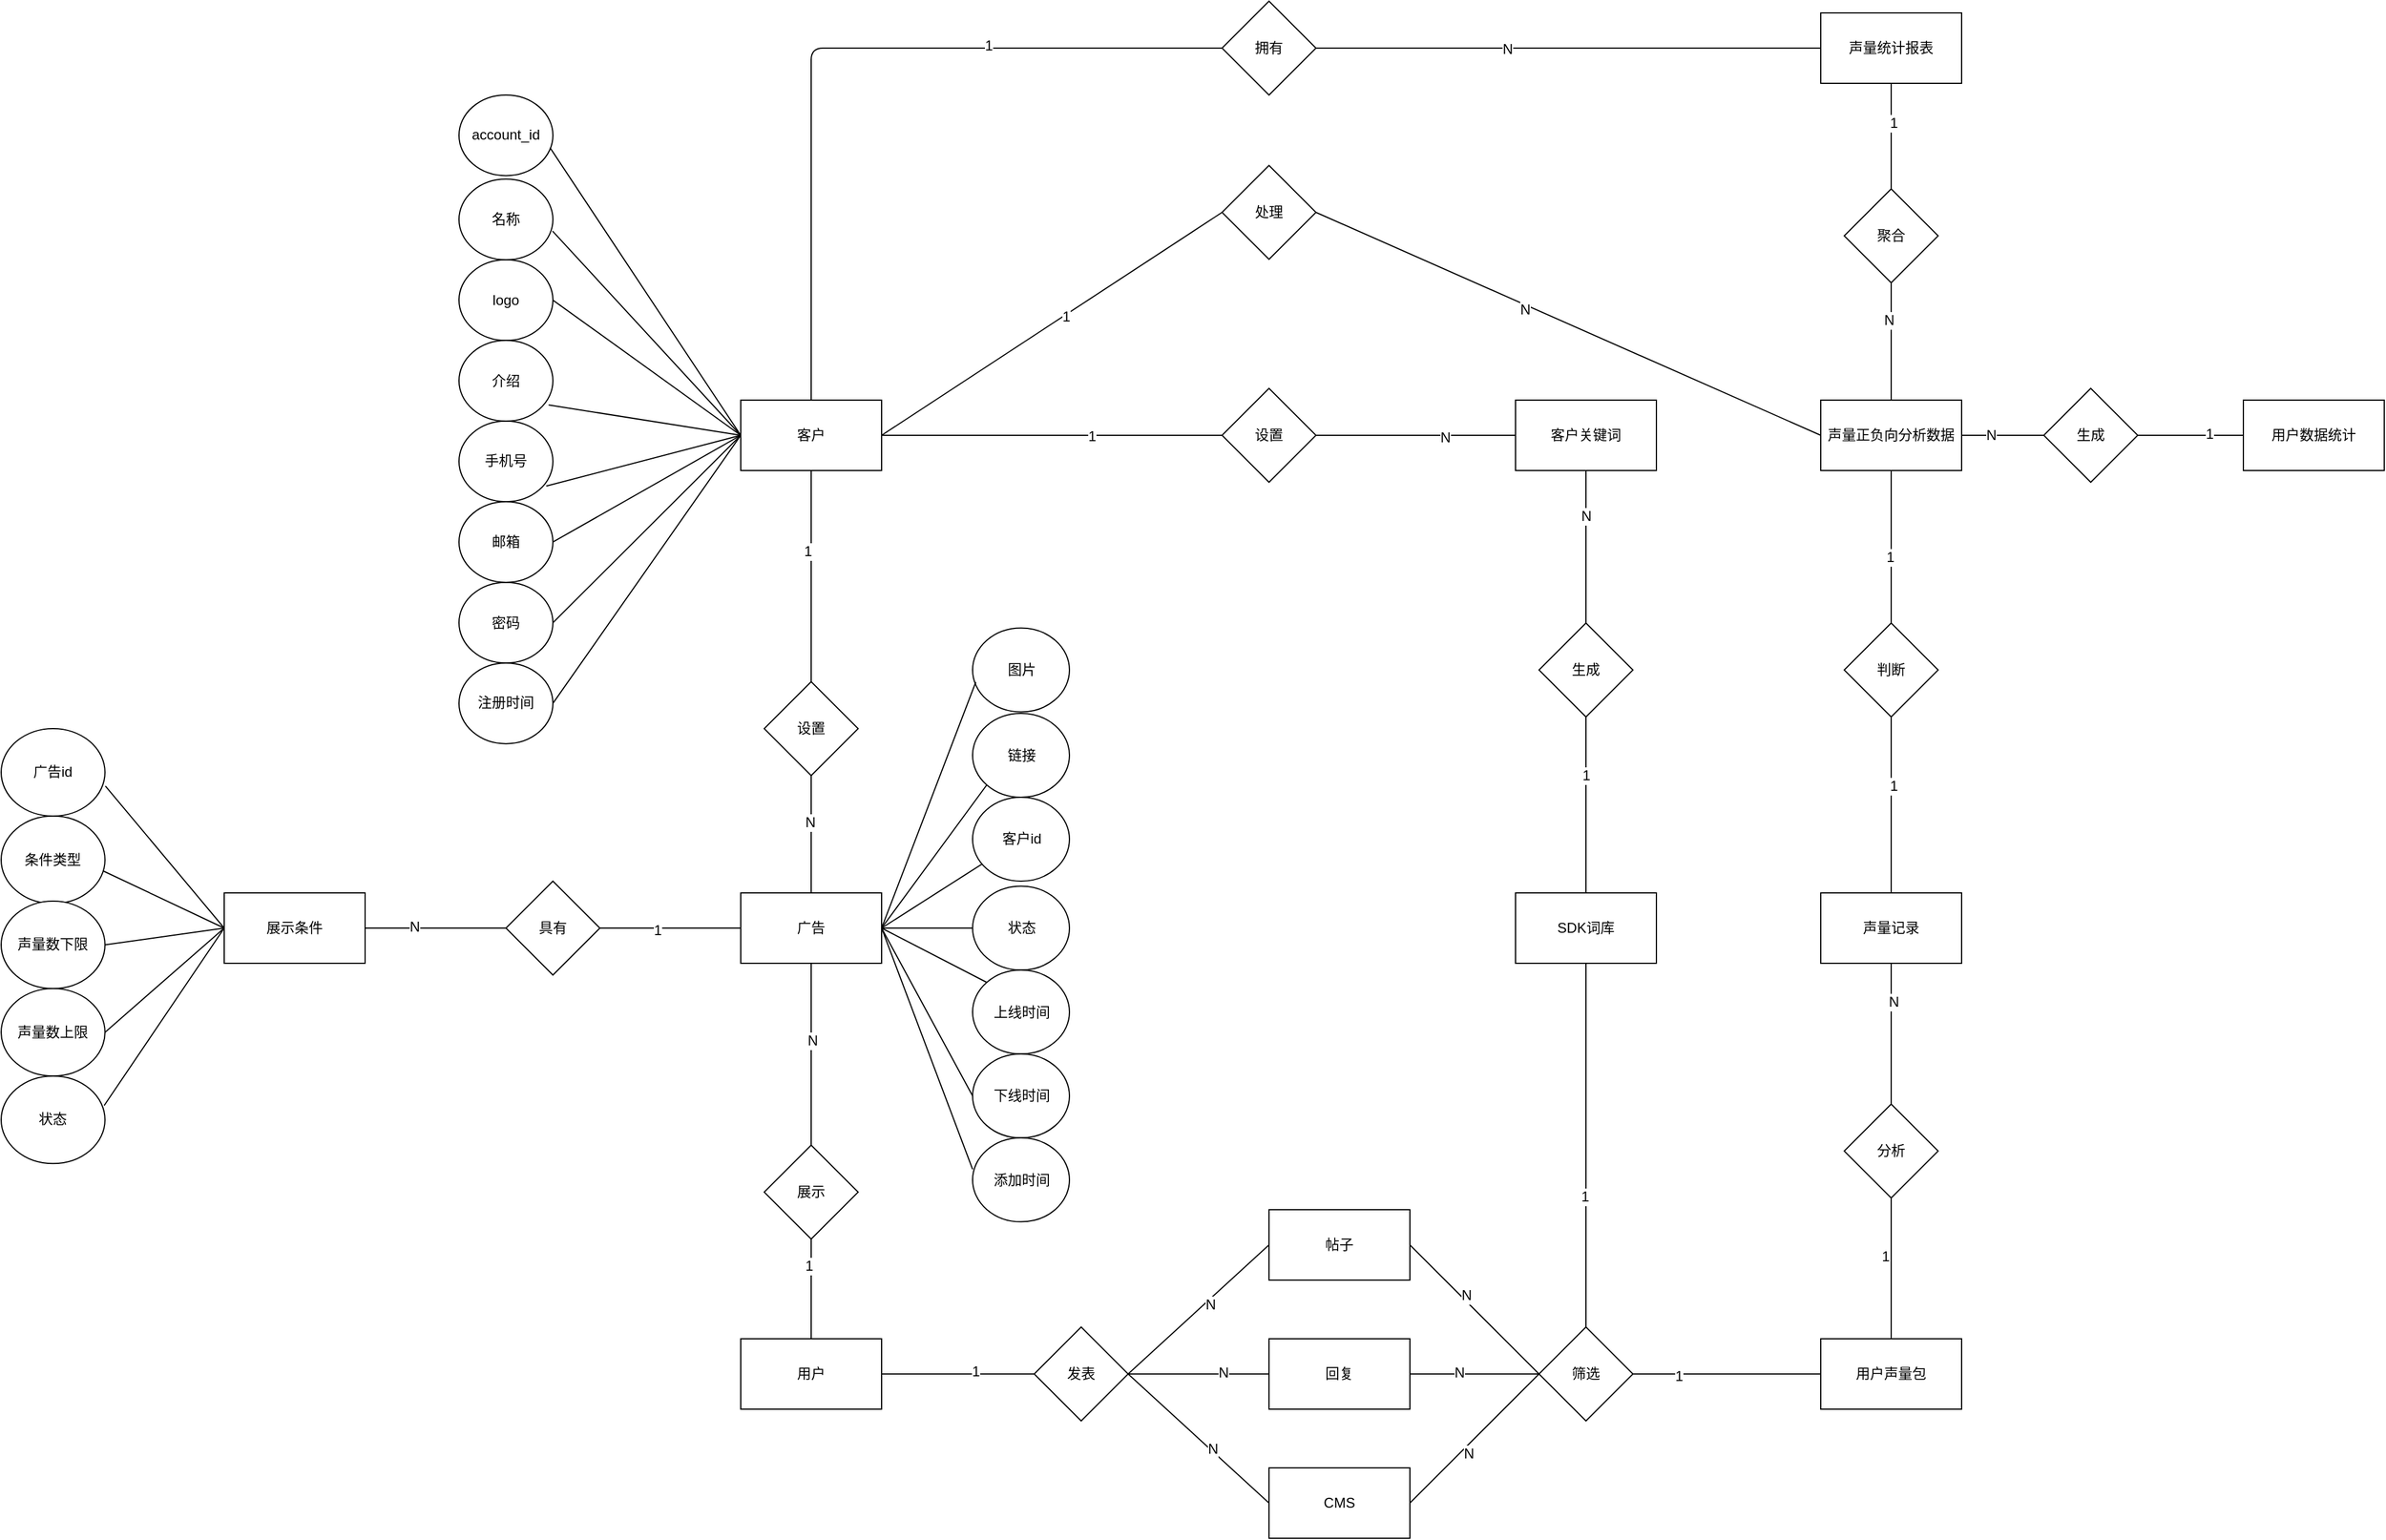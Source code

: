 <mxfile version="12.7.6" type="github">
  <diagram id="C5RBs43oDa-KdzZeNtuy" name="Page-1">
    <mxGraphModel dx="2379" dy="1932" grid="1" gridSize="10" guides="1" tooltips="1" connect="1" arrows="1" fold="1" page="1" pageScale="1" pageWidth="827" pageHeight="1169" math="0" shadow="0">
      <root>
        <mxCell id="WIyWlLk6GJQsqaUBKTNV-0" />
        <mxCell id="WIyWlLk6GJQsqaUBKTNV-1" parent="WIyWlLk6GJQsqaUBKTNV-0" />
        <mxCell id="dVmutsHbmYvGbCXH2BlX-0" value="设置" style="rhombus;whiteSpace=wrap;html=1;" parent="WIyWlLk6GJQsqaUBKTNV-1" vertex="1">
          <mxGeometry x="490" y="110" width="80" height="80" as="geometry" />
        </mxCell>
        <mxCell id="dVmutsHbmYvGbCXH2BlX-1" value="客户" style="rounded=0;whiteSpace=wrap;html=1;" parent="WIyWlLk6GJQsqaUBKTNV-1" vertex="1">
          <mxGeometry x="80" y="120" width="120" height="60" as="geometry" />
        </mxCell>
        <mxCell id="dVmutsHbmYvGbCXH2BlX-2" value="客户关键词" style="rounded=0;whiteSpace=wrap;html=1;" parent="WIyWlLk6GJQsqaUBKTNV-1" vertex="1">
          <mxGeometry x="740" y="120" width="120" height="60" as="geometry" />
        </mxCell>
        <mxCell id="dVmutsHbmYvGbCXH2BlX-3" value="SDK词库" style="rounded=0;whiteSpace=wrap;html=1;" parent="WIyWlLk6GJQsqaUBKTNV-1" vertex="1">
          <mxGeometry x="740" y="540" width="120" height="60" as="geometry" />
        </mxCell>
        <mxCell id="dVmutsHbmYvGbCXH2BlX-11" style="edgeStyle=orthogonalEdgeStyle;rounded=0;orthogonalLoop=1;jettySize=auto;html=1;entryX=0.5;entryY=0;entryDx=0;entryDy=0;strokeColor=none;exitX=0.5;exitY=1;exitDx=0;exitDy=0;" parent="WIyWlLk6GJQsqaUBKTNV-1" source="dVmutsHbmYvGbCXH2BlX-4" target="dVmutsHbmYvGbCXH2BlX-3" edge="1">
          <mxGeometry relative="1" as="geometry">
            <mxPoint x="590" y="360" as="sourcePoint" />
          </mxGeometry>
        </mxCell>
        <mxCell id="dVmutsHbmYvGbCXH2BlX-4" value="生成" style="rhombus;whiteSpace=wrap;html=1;" parent="WIyWlLk6GJQsqaUBKTNV-1" vertex="1">
          <mxGeometry x="760" y="310" width="80" height="80" as="geometry" />
        </mxCell>
        <mxCell id="dVmutsHbmYvGbCXH2BlX-8" value="" style="endArrow=none;html=1;entryX=0.5;entryY=1;entryDx=0;entryDy=0;" parent="WIyWlLk6GJQsqaUBKTNV-1" source="dVmutsHbmYvGbCXH2BlX-4" target="dVmutsHbmYvGbCXH2BlX-2" edge="1">
          <mxGeometry width="50" height="50" relative="1" as="geometry">
            <mxPoint x="390" y="180" as="sourcePoint" />
            <mxPoint x="440" y="130" as="targetPoint" />
          </mxGeometry>
        </mxCell>
        <mxCell id="dVmutsHbmYvGbCXH2BlX-82" value="N" style="text;html=1;align=center;verticalAlign=middle;resizable=0;points=[];labelBackgroundColor=#ffffff;" parent="dVmutsHbmYvGbCXH2BlX-8" vertex="1" connectable="0">
          <mxGeometry x="0.4" relative="1" as="geometry">
            <mxPoint as="offset" />
          </mxGeometry>
        </mxCell>
        <mxCell id="dVmutsHbmYvGbCXH2BlX-9" value="" style="endArrow=none;html=1;entryX=0;entryY=0.5;entryDx=0;entryDy=0;exitX=1;exitY=0.5;exitDx=0;exitDy=0;" parent="WIyWlLk6GJQsqaUBKTNV-1" source="dVmutsHbmYvGbCXH2BlX-1" target="dVmutsHbmYvGbCXH2BlX-0" edge="1">
          <mxGeometry width="50" height="50" relative="1" as="geometry">
            <mxPoint x="180" y="170" as="sourcePoint" />
            <mxPoint x="230" y="120" as="targetPoint" />
          </mxGeometry>
        </mxCell>
        <mxCell id="dVmutsHbmYvGbCXH2BlX-19" value="1" style="text;html=1;align=center;verticalAlign=middle;resizable=0;points=[];labelBackgroundColor=#ffffff;" parent="dVmutsHbmYvGbCXH2BlX-9" vertex="1" connectable="0">
          <mxGeometry x="0.231" y="-1" relative="1" as="geometry">
            <mxPoint as="offset" />
          </mxGeometry>
        </mxCell>
        <mxCell id="dVmutsHbmYvGbCXH2BlX-12" value="" style="endArrow=none;html=1;entryX=0.5;entryY=1;entryDx=0;entryDy=0;exitX=0.5;exitY=0;exitDx=0;exitDy=0;" parent="WIyWlLk6GJQsqaUBKTNV-1" source="dVmutsHbmYvGbCXH2BlX-3" target="dVmutsHbmYvGbCXH2BlX-4" edge="1">
          <mxGeometry width="50" height="50" relative="1" as="geometry">
            <mxPoint x="390" y="280" as="sourcePoint" />
            <mxPoint x="440" y="230" as="targetPoint" />
          </mxGeometry>
        </mxCell>
        <mxCell id="dVmutsHbmYvGbCXH2BlX-83" value="1" style="text;html=1;align=center;verticalAlign=middle;resizable=0;points=[];labelBackgroundColor=#ffffff;" parent="dVmutsHbmYvGbCXH2BlX-12" vertex="1" connectable="0">
          <mxGeometry x="0.333" relative="1" as="geometry">
            <mxPoint as="offset" />
          </mxGeometry>
        </mxCell>
        <mxCell id="dVmutsHbmYvGbCXH2BlX-24" value="用户" style="rounded=0;whiteSpace=wrap;html=1;" parent="WIyWlLk6GJQsqaUBKTNV-1" vertex="1">
          <mxGeometry x="80" y="920" width="120" height="60" as="geometry" />
        </mxCell>
        <mxCell id="dVmutsHbmYvGbCXH2BlX-25" value="帖子" style="rounded=0;whiteSpace=wrap;html=1;" parent="WIyWlLk6GJQsqaUBKTNV-1" vertex="1">
          <mxGeometry x="530" y="810" width="120" height="60" as="geometry" />
        </mxCell>
        <mxCell id="dVmutsHbmYvGbCXH2BlX-26" value="发表" style="rhombus;whiteSpace=wrap;html=1;" parent="WIyWlLk6GJQsqaUBKTNV-1" vertex="1">
          <mxGeometry x="330" y="910" width="80" height="80" as="geometry" />
        </mxCell>
        <mxCell id="dVmutsHbmYvGbCXH2BlX-27" value="" style="endArrow=none;html=1;exitX=1;exitY=0.5;exitDx=0;exitDy=0;entryX=0;entryY=0.5;entryDx=0;entryDy=0;" parent="WIyWlLk6GJQsqaUBKTNV-1" source="dVmutsHbmYvGbCXH2BlX-24" target="dVmutsHbmYvGbCXH2BlX-26" edge="1">
          <mxGeometry width="50" height="50" relative="1" as="geometry">
            <mxPoint x="390" y="610" as="sourcePoint" />
            <mxPoint x="440" y="560" as="targetPoint" />
          </mxGeometry>
        </mxCell>
        <mxCell id="dVmutsHbmYvGbCXH2BlX-46" value="1" style="text;html=1;align=center;verticalAlign=middle;resizable=0;points=[];labelBackgroundColor=#ffffff;" parent="dVmutsHbmYvGbCXH2BlX-27" vertex="1" connectable="0">
          <mxGeometry x="0.22" y="2" relative="1" as="geometry">
            <mxPoint as="offset" />
          </mxGeometry>
        </mxCell>
        <mxCell id="dVmutsHbmYvGbCXH2BlX-29" value="筛选" style="rhombus;whiteSpace=wrap;html=1;" parent="WIyWlLk6GJQsqaUBKTNV-1" vertex="1">
          <mxGeometry x="760" y="910" width="80" height="80" as="geometry" />
        </mxCell>
        <mxCell id="dVmutsHbmYvGbCXH2BlX-30" value="声量记录" style="rounded=0;whiteSpace=wrap;html=1;" parent="WIyWlLk6GJQsqaUBKTNV-1" vertex="1">
          <mxGeometry x="1000" y="540" width="120" height="60" as="geometry" />
        </mxCell>
        <mxCell id="dVmutsHbmYvGbCXH2BlX-33" value="回复" style="rounded=0;whiteSpace=wrap;html=1;" parent="WIyWlLk6GJQsqaUBKTNV-1" vertex="1">
          <mxGeometry x="530" y="920" width="120" height="60" as="geometry" />
        </mxCell>
        <mxCell id="dVmutsHbmYvGbCXH2BlX-34" value="CMS" style="rounded=0;whiteSpace=wrap;html=1;" parent="WIyWlLk6GJQsqaUBKTNV-1" vertex="1">
          <mxGeometry x="530" y="1030" width="120" height="60" as="geometry" />
        </mxCell>
        <mxCell id="dVmutsHbmYvGbCXH2BlX-41" value="用户声量包" style="rounded=0;whiteSpace=wrap;html=1;" parent="WIyWlLk6GJQsqaUBKTNV-1" vertex="1">
          <mxGeometry x="1000" y="920" width="120" height="60" as="geometry" />
        </mxCell>
        <mxCell id="dVmutsHbmYvGbCXH2BlX-42" value="" style="endArrow=none;html=1;entryX=0;entryY=0.5;entryDx=0;entryDy=0;" parent="WIyWlLk6GJQsqaUBKTNV-1" target="dVmutsHbmYvGbCXH2BlX-33" edge="1">
          <mxGeometry width="50" height="50" relative="1" as="geometry">
            <mxPoint x="410" y="950" as="sourcePoint" />
            <mxPoint x="610" y="860" as="targetPoint" />
          </mxGeometry>
        </mxCell>
        <mxCell id="dVmutsHbmYvGbCXH2BlX-48" value="N" style="text;html=1;align=center;verticalAlign=middle;resizable=0;points=[];labelBackgroundColor=#ffffff;" parent="dVmutsHbmYvGbCXH2BlX-42" vertex="1" connectable="0">
          <mxGeometry x="0.338" y="1" relative="1" as="geometry">
            <mxPoint as="offset" />
          </mxGeometry>
        </mxCell>
        <mxCell id="dVmutsHbmYvGbCXH2BlX-43" value="" style="endArrow=none;html=1;exitX=1;exitY=0.5;exitDx=0;exitDy=0;entryX=0;entryY=0.5;entryDx=0;entryDy=0;" parent="WIyWlLk6GJQsqaUBKTNV-1" source="dVmutsHbmYvGbCXH2BlX-26" target="dVmutsHbmYvGbCXH2BlX-34" edge="1">
          <mxGeometry width="50" height="50" relative="1" as="geometry">
            <mxPoint x="560" y="910" as="sourcePoint" />
            <mxPoint x="610" y="860" as="targetPoint" />
          </mxGeometry>
        </mxCell>
        <mxCell id="dVmutsHbmYvGbCXH2BlX-49" value="N" style="text;html=1;align=center;verticalAlign=middle;resizable=0;points=[];labelBackgroundColor=#ffffff;" parent="dVmutsHbmYvGbCXH2BlX-43" vertex="1" connectable="0">
          <mxGeometry x="0.18" y="2" relative="1" as="geometry">
            <mxPoint as="offset" />
          </mxGeometry>
        </mxCell>
        <mxCell id="dVmutsHbmYvGbCXH2BlX-45" value="" style="endArrow=none;html=1;exitX=1;exitY=0.5;exitDx=0;exitDy=0;entryX=0;entryY=0.5;entryDx=0;entryDy=0;" parent="WIyWlLk6GJQsqaUBKTNV-1" source="dVmutsHbmYvGbCXH2BlX-26" target="dVmutsHbmYvGbCXH2BlX-25" edge="1">
          <mxGeometry width="50" height="50" relative="1" as="geometry">
            <mxPoint x="560" y="910" as="sourcePoint" />
            <mxPoint x="610" y="860" as="targetPoint" />
          </mxGeometry>
        </mxCell>
        <mxCell id="dVmutsHbmYvGbCXH2BlX-47" value="N" style="text;html=1;align=center;verticalAlign=middle;resizable=0;points=[];labelBackgroundColor=#ffffff;" parent="dVmutsHbmYvGbCXH2BlX-45" vertex="1" connectable="0">
          <mxGeometry x="0.123" y="-3" relative="1" as="geometry">
            <mxPoint as="offset" />
          </mxGeometry>
        </mxCell>
        <mxCell id="dVmutsHbmYvGbCXH2BlX-51" value="" style="endArrow=none;html=1;exitX=1;exitY=0.5;exitDx=0;exitDy=0;entryX=0;entryY=0.5;entryDx=0;entryDy=0;" parent="WIyWlLk6GJQsqaUBKTNV-1" source="dVmutsHbmYvGbCXH2BlX-25" target="dVmutsHbmYvGbCXH2BlX-29" edge="1">
          <mxGeometry width="50" height="50" relative="1" as="geometry">
            <mxPoint x="680" y="890" as="sourcePoint" />
            <mxPoint x="730" y="840" as="targetPoint" />
          </mxGeometry>
        </mxCell>
        <mxCell id="dVmutsHbmYvGbCXH2BlX-54" value="N" style="text;html=1;align=center;verticalAlign=middle;resizable=0;points=[];labelBackgroundColor=#ffffff;" parent="dVmutsHbmYvGbCXH2BlX-51" vertex="1" connectable="0">
          <mxGeometry x="-0.186" y="4" relative="1" as="geometry">
            <mxPoint y="1" as="offset" />
          </mxGeometry>
        </mxCell>
        <mxCell id="dVmutsHbmYvGbCXH2BlX-52" value="" style="endArrow=none;html=1;exitX=1;exitY=0.5;exitDx=0;exitDy=0;" parent="WIyWlLk6GJQsqaUBKTNV-1" source="dVmutsHbmYvGbCXH2BlX-33" edge="1">
          <mxGeometry width="50" height="50" relative="1" as="geometry">
            <mxPoint x="560" y="910" as="sourcePoint" />
            <mxPoint x="760" y="950" as="targetPoint" />
          </mxGeometry>
        </mxCell>
        <mxCell id="dVmutsHbmYvGbCXH2BlX-55" value="N" style="text;html=1;align=center;verticalAlign=middle;resizable=0;points=[];labelBackgroundColor=#ffffff;" parent="dVmutsHbmYvGbCXH2BlX-52" vertex="1" connectable="0">
          <mxGeometry x="-0.232" y="1" relative="1" as="geometry">
            <mxPoint as="offset" />
          </mxGeometry>
        </mxCell>
        <mxCell id="dVmutsHbmYvGbCXH2BlX-53" value="" style="endArrow=none;html=1;exitX=1;exitY=0.5;exitDx=0;exitDy=0;entryX=0;entryY=0.5;entryDx=0;entryDy=0;" parent="WIyWlLk6GJQsqaUBKTNV-1" source="dVmutsHbmYvGbCXH2BlX-34" target="dVmutsHbmYvGbCXH2BlX-29" edge="1">
          <mxGeometry width="50" height="50" relative="1" as="geometry">
            <mxPoint x="560" y="910" as="sourcePoint" />
            <mxPoint x="720" y="960" as="targetPoint" />
          </mxGeometry>
        </mxCell>
        <mxCell id="dVmutsHbmYvGbCXH2BlX-56" value="N" style="text;html=1;align=center;verticalAlign=middle;resizable=0;points=[];labelBackgroundColor=#ffffff;" parent="dVmutsHbmYvGbCXH2BlX-53" vertex="1" connectable="0">
          <mxGeometry x="-0.164" y="-5" relative="1" as="geometry">
            <mxPoint as="offset" />
          </mxGeometry>
        </mxCell>
        <mxCell id="dVmutsHbmYvGbCXH2BlX-57" value="" style="endArrow=none;html=1;exitX=1;exitY=0.5;exitDx=0;exitDy=0;" parent="WIyWlLk6GJQsqaUBKTNV-1" source="dVmutsHbmYvGbCXH2BlX-29" target="dVmutsHbmYvGbCXH2BlX-41" edge="1">
          <mxGeometry width="50" height="50" relative="1" as="geometry">
            <mxPoint x="560" y="910" as="sourcePoint" />
            <mxPoint x="610" y="860" as="targetPoint" />
          </mxGeometry>
        </mxCell>
        <mxCell id="dVmutsHbmYvGbCXH2BlX-58" value="1" style="text;html=1;align=center;verticalAlign=middle;resizable=0;points=[];labelBackgroundColor=#ffffff;" parent="dVmutsHbmYvGbCXH2BlX-57" vertex="1" connectable="0">
          <mxGeometry x="-0.518" y="-2" relative="1" as="geometry">
            <mxPoint as="offset" />
          </mxGeometry>
        </mxCell>
        <mxCell id="dVmutsHbmYvGbCXH2BlX-59" value="分析" style="rhombus;whiteSpace=wrap;html=1;" parent="WIyWlLk6GJQsqaUBKTNV-1" vertex="1">
          <mxGeometry x="1020" y="720" width="80" height="80" as="geometry" />
        </mxCell>
        <mxCell id="dVmutsHbmYvGbCXH2BlX-60" value="" style="endArrow=none;html=1;exitX=0.5;exitY=0;exitDx=0;exitDy=0;entryX=0.5;entryY=1;entryDx=0;entryDy=0;" parent="WIyWlLk6GJQsqaUBKTNV-1" source="dVmutsHbmYvGbCXH2BlX-41" target="dVmutsHbmYvGbCXH2BlX-59" edge="1">
          <mxGeometry width="50" height="50" relative="1" as="geometry">
            <mxPoint x="560" y="790" as="sourcePoint" />
            <mxPoint x="610" y="740" as="targetPoint" />
          </mxGeometry>
        </mxCell>
        <mxCell id="dVmutsHbmYvGbCXH2BlX-66" value="1" style="text;html=1;align=center;verticalAlign=middle;resizable=0;points=[];labelBackgroundColor=#ffffff;" parent="dVmutsHbmYvGbCXH2BlX-60" vertex="1" connectable="0">
          <mxGeometry x="0.179" y="5" relative="1" as="geometry">
            <mxPoint as="offset" />
          </mxGeometry>
        </mxCell>
        <mxCell id="dVmutsHbmYvGbCXH2BlX-61" value="" style="endArrow=none;html=1;exitX=0.5;exitY=0;exitDx=0;exitDy=0;entryX=0.5;entryY=1;entryDx=0;entryDy=0;" parent="WIyWlLk6GJQsqaUBKTNV-1" source="dVmutsHbmYvGbCXH2BlX-59" target="dVmutsHbmYvGbCXH2BlX-30" edge="1">
          <mxGeometry width="50" height="50" relative="1" as="geometry">
            <mxPoint x="560" y="790" as="sourcePoint" />
            <mxPoint x="970" y="601" as="targetPoint" />
          </mxGeometry>
        </mxCell>
        <mxCell id="dVmutsHbmYvGbCXH2BlX-65" value="N" style="text;html=1;align=center;verticalAlign=middle;resizable=0;points=[];labelBackgroundColor=#ffffff;" parent="dVmutsHbmYvGbCXH2BlX-61" vertex="1" connectable="0">
          <mxGeometry x="0.462" y="-2" relative="1" as="geometry">
            <mxPoint as="offset" />
          </mxGeometry>
        </mxCell>
        <mxCell id="dVmutsHbmYvGbCXH2BlX-62" value="" style="endArrow=none;html=1;entryX=0.5;entryY=1;entryDx=0;entryDy=0;exitX=0.5;exitY=0;exitDx=0;exitDy=0;" parent="WIyWlLk6GJQsqaUBKTNV-1" source="dVmutsHbmYvGbCXH2BlX-29" target="dVmutsHbmYvGbCXH2BlX-3" edge="1">
          <mxGeometry width="50" height="50" relative="1" as="geometry">
            <mxPoint x="560" y="540" as="sourcePoint" />
            <mxPoint x="610" y="490" as="targetPoint" />
          </mxGeometry>
        </mxCell>
        <mxCell id="dVmutsHbmYvGbCXH2BlX-92" value="1" style="text;html=1;align=center;verticalAlign=middle;resizable=0;points=[];labelBackgroundColor=#ffffff;" parent="dVmutsHbmYvGbCXH2BlX-62" vertex="1" connectable="0">
          <mxGeometry x="-0.284" y="1" relative="1" as="geometry">
            <mxPoint as="offset" />
          </mxGeometry>
        </mxCell>
        <mxCell id="dVmutsHbmYvGbCXH2BlX-67" value="广告" style="rounded=0;whiteSpace=wrap;html=1;" parent="WIyWlLk6GJQsqaUBKTNV-1" vertex="1">
          <mxGeometry x="80" y="540" width="120" height="60" as="geometry" />
        </mxCell>
        <mxCell id="dVmutsHbmYvGbCXH2BlX-68" value="设置" style="rhombus;whiteSpace=wrap;html=1;" parent="WIyWlLk6GJQsqaUBKTNV-1" vertex="1">
          <mxGeometry x="100" y="360" width="80" height="80" as="geometry" />
        </mxCell>
        <mxCell id="dVmutsHbmYvGbCXH2BlX-70" value="" style="endArrow=none;html=1;entryX=0.5;entryY=1;entryDx=0;entryDy=0;exitX=0.5;exitY=0;exitDx=0;exitDy=0;" parent="WIyWlLk6GJQsqaUBKTNV-1" source="dVmutsHbmYvGbCXH2BlX-68" target="dVmutsHbmYvGbCXH2BlX-1" edge="1">
          <mxGeometry width="50" height="50" relative="1" as="geometry">
            <mxPoint x="560" y="410" as="sourcePoint" />
            <mxPoint x="610" y="360" as="targetPoint" />
          </mxGeometry>
        </mxCell>
        <mxCell id="dVmutsHbmYvGbCXH2BlX-84" value="1" style="text;html=1;align=center;verticalAlign=middle;resizable=0;points=[];labelBackgroundColor=#ffffff;" parent="dVmutsHbmYvGbCXH2BlX-70" vertex="1" connectable="0">
          <mxGeometry x="0.233" y="3" relative="1" as="geometry">
            <mxPoint as="offset" />
          </mxGeometry>
        </mxCell>
        <mxCell id="dVmutsHbmYvGbCXH2BlX-71" value="" style="endArrow=none;html=1;entryX=0.5;entryY=1;entryDx=0;entryDy=0;exitX=0.5;exitY=0;exitDx=0;exitDy=0;" parent="WIyWlLk6GJQsqaUBKTNV-1" source="dVmutsHbmYvGbCXH2BlX-67" target="dVmutsHbmYvGbCXH2BlX-68" edge="1">
          <mxGeometry width="50" height="50" relative="1" as="geometry">
            <mxPoint x="560" y="660" as="sourcePoint" />
            <mxPoint x="610" y="610" as="targetPoint" />
            <Array as="points">
              <mxPoint x="140" y="490" />
            </Array>
          </mxGeometry>
        </mxCell>
        <mxCell id="dVmutsHbmYvGbCXH2BlX-86" value="N" style="text;html=1;align=center;verticalAlign=middle;resizable=0;points=[];labelBackgroundColor=#ffffff;" parent="dVmutsHbmYvGbCXH2BlX-71" vertex="1" connectable="0">
          <mxGeometry x="0.2" y="1" relative="1" as="geometry">
            <mxPoint as="offset" />
          </mxGeometry>
        </mxCell>
        <mxCell id="dVmutsHbmYvGbCXH2BlX-74" value="声量正负向分析数据" style="rounded=0;whiteSpace=wrap;html=1;" parent="WIyWlLk6GJQsqaUBKTNV-1" vertex="1">
          <mxGeometry x="1000" y="120" width="120" height="60" as="geometry" />
        </mxCell>
        <mxCell id="dVmutsHbmYvGbCXH2BlX-75" value="判断" style="rhombus;whiteSpace=wrap;html=1;" parent="WIyWlLk6GJQsqaUBKTNV-1" vertex="1">
          <mxGeometry x="1020" y="310" width="80" height="80" as="geometry" />
        </mxCell>
        <mxCell id="dVmutsHbmYvGbCXH2BlX-79" value="" style="endArrow=none;html=1;entryX=0.5;entryY=1;entryDx=0;entryDy=0;exitX=0.5;exitY=0;exitDx=0;exitDy=0;" parent="WIyWlLk6GJQsqaUBKTNV-1" source="dVmutsHbmYvGbCXH2BlX-75" target="dVmutsHbmYvGbCXH2BlX-74" edge="1">
          <mxGeometry width="50" height="50" relative="1" as="geometry">
            <mxPoint x="1060" y="300" as="sourcePoint" />
            <mxPoint x="610" y="330" as="targetPoint" />
          </mxGeometry>
        </mxCell>
        <mxCell id="dVmutsHbmYvGbCXH2BlX-94" value="1" style="text;html=1;align=center;verticalAlign=middle;resizable=0;points=[];labelBackgroundColor=#ffffff;" parent="dVmutsHbmYvGbCXH2BlX-79" vertex="1" connectable="0">
          <mxGeometry x="-0.139" y="1" relative="1" as="geometry">
            <mxPoint as="offset" />
          </mxGeometry>
        </mxCell>
        <mxCell id="dVmutsHbmYvGbCXH2BlX-80" value="" style="endArrow=none;html=1;entryX=0.5;entryY=1;entryDx=0;entryDy=0;exitX=0.5;exitY=0;exitDx=0;exitDy=0;" parent="WIyWlLk6GJQsqaUBKTNV-1" source="dVmutsHbmYvGbCXH2BlX-30" target="dVmutsHbmYvGbCXH2BlX-75" edge="1">
          <mxGeometry width="50" height="50" relative="1" as="geometry">
            <mxPoint x="1060" y="530" as="sourcePoint" />
            <mxPoint x="610" y="330" as="targetPoint" />
          </mxGeometry>
        </mxCell>
        <mxCell id="dVmutsHbmYvGbCXH2BlX-93" value="1" style="text;html=1;align=center;verticalAlign=middle;resizable=0;points=[];labelBackgroundColor=#ffffff;" parent="dVmutsHbmYvGbCXH2BlX-80" vertex="1" connectable="0">
          <mxGeometry x="0.213" y="-2" relative="1" as="geometry">
            <mxPoint as="offset" />
          </mxGeometry>
        </mxCell>
        <mxCell id="dVmutsHbmYvGbCXH2BlX-81" value="声量统计报表" style="rounded=0;whiteSpace=wrap;html=1;" parent="WIyWlLk6GJQsqaUBKTNV-1" vertex="1">
          <mxGeometry x="1000" y="-210" width="120" height="60" as="geometry" />
        </mxCell>
        <mxCell id="dVmutsHbmYvGbCXH2BlX-95" value="聚合" style="rhombus;whiteSpace=wrap;html=1;" parent="WIyWlLk6GJQsqaUBKTNV-1" vertex="1">
          <mxGeometry x="1020" y="-60" width="80" height="80" as="geometry" />
        </mxCell>
        <mxCell id="dVmutsHbmYvGbCXH2BlX-96" value="" style="endArrow=none;html=1;entryX=0.5;entryY=1;entryDx=0;entryDy=0;exitX=0.5;exitY=0;exitDx=0;exitDy=0;" parent="WIyWlLk6GJQsqaUBKTNV-1" source="dVmutsHbmYvGbCXH2BlX-95" target="dVmutsHbmYvGbCXH2BlX-81" edge="1">
          <mxGeometry width="50" height="50" relative="1" as="geometry">
            <mxPoint x="1060" y="-70" as="sourcePoint" />
            <mxPoint x="630" y="-40" as="targetPoint" />
          </mxGeometry>
        </mxCell>
        <mxCell id="dVmutsHbmYvGbCXH2BlX-99" value="1" style="text;html=1;align=center;verticalAlign=middle;resizable=0;points=[];labelBackgroundColor=#ffffff;" parent="dVmutsHbmYvGbCXH2BlX-96" vertex="1" connectable="0">
          <mxGeometry x="0.244" y="-2" relative="1" as="geometry">
            <mxPoint as="offset" />
          </mxGeometry>
        </mxCell>
        <mxCell id="dVmutsHbmYvGbCXH2BlX-97" value="" style="endArrow=none;html=1;entryX=0.5;entryY=1;entryDx=0;entryDy=0;exitX=0.5;exitY=0;exitDx=0;exitDy=0;" parent="WIyWlLk6GJQsqaUBKTNV-1" source="dVmutsHbmYvGbCXH2BlX-74" target="dVmutsHbmYvGbCXH2BlX-95" edge="1">
          <mxGeometry width="50" height="50" relative="1" as="geometry">
            <mxPoint x="580" y="10" as="sourcePoint" />
            <mxPoint x="630" y="-40" as="targetPoint" />
          </mxGeometry>
        </mxCell>
        <mxCell id="dVmutsHbmYvGbCXH2BlX-98" value="N" style="text;html=1;align=center;verticalAlign=middle;resizable=0;points=[];labelBackgroundColor=#ffffff;" parent="dVmutsHbmYvGbCXH2BlX-97" vertex="1" connectable="0">
          <mxGeometry x="0.36" y="2" relative="1" as="geometry">
            <mxPoint as="offset" />
          </mxGeometry>
        </mxCell>
        <mxCell id="dVmutsHbmYvGbCXH2BlX-100" value="拥有" style="rhombus;whiteSpace=wrap;html=1;" parent="WIyWlLk6GJQsqaUBKTNV-1" vertex="1">
          <mxGeometry x="490" y="-220" width="80" height="80" as="geometry" />
        </mxCell>
        <mxCell id="dVmutsHbmYvGbCXH2BlX-101" value="" style="endArrow=none;html=1;entryX=0;entryY=0.5;entryDx=0;entryDy=0;exitX=1;exitY=0.5;exitDx=0;exitDy=0;" parent="WIyWlLk6GJQsqaUBKTNV-1" source="dVmutsHbmYvGbCXH2BlX-100" target="dVmutsHbmYvGbCXH2BlX-81" edge="1">
          <mxGeometry width="50" height="50" relative="1" as="geometry">
            <mxPoint x="580" y="10" as="sourcePoint" />
            <mxPoint x="630" y="-40" as="targetPoint" />
          </mxGeometry>
        </mxCell>
        <mxCell id="-rTLP-rK4vmZMO-WSR2V-5" value="N" style="text;html=1;align=center;verticalAlign=middle;resizable=0;points=[];labelBackgroundColor=#ffffff;" parent="dVmutsHbmYvGbCXH2BlX-101" vertex="1" connectable="0">
          <mxGeometry x="-0.243" y="-1" relative="1" as="geometry">
            <mxPoint as="offset" />
          </mxGeometry>
        </mxCell>
        <mxCell id="dVmutsHbmYvGbCXH2BlX-102" value="" style="endArrow=none;html=1;exitX=0.5;exitY=0;exitDx=0;exitDy=0;entryX=0;entryY=0.5;entryDx=0;entryDy=0;" parent="WIyWlLk6GJQsqaUBKTNV-1" source="dVmutsHbmYvGbCXH2BlX-1" target="dVmutsHbmYvGbCXH2BlX-100" edge="1">
          <mxGeometry width="50" height="50" relative="1" as="geometry">
            <mxPoint x="580" y="10" as="sourcePoint" />
            <mxPoint x="480" y="-40" as="targetPoint" />
            <Array as="points">
              <mxPoint x="140" y="-180" />
            </Array>
          </mxGeometry>
        </mxCell>
        <mxCell id="-rTLP-rK4vmZMO-WSR2V-4" value="1" style="text;html=1;align=center;verticalAlign=middle;resizable=0;points=[];labelBackgroundColor=#ffffff;" parent="dVmutsHbmYvGbCXH2BlX-102" vertex="1" connectable="0">
          <mxGeometry x="0.387" y="2" relative="1" as="geometry">
            <mxPoint as="offset" />
          </mxGeometry>
        </mxCell>
        <mxCell id="dVmutsHbmYvGbCXH2BlX-103" value="" style="endArrow=none;html=1;entryX=0;entryY=0.5;entryDx=0;entryDy=0;" parent="WIyWlLk6GJQsqaUBKTNV-1" target="dVmutsHbmYvGbCXH2BlX-104" edge="1">
          <mxGeometry width="50" height="50" relative="1" as="geometry">
            <mxPoint x="200" y="150" as="sourcePoint" />
            <mxPoint x="250" y="100" as="targetPoint" />
          </mxGeometry>
        </mxCell>
        <mxCell id="-rTLP-rK4vmZMO-WSR2V-6" value="1" style="text;html=1;align=center;verticalAlign=middle;resizable=0;points=[];labelBackgroundColor=#ffffff;" parent="dVmutsHbmYvGbCXH2BlX-103" vertex="1" connectable="0">
          <mxGeometry x="0.076" y="-1" relative="1" as="geometry">
            <mxPoint as="offset" />
          </mxGeometry>
        </mxCell>
        <mxCell id="dVmutsHbmYvGbCXH2BlX-104" value="处理" style="rhombus;whiteSpace=wrap;html=1;" parent="WIyWlLk6GJQsqaUBKTNV-1" vertex="1">
          <mxGeometry x="490" y="-80" width="80" height="80" as="geometry" />
        </mxCell>
        <mxCell id="dVmutsHbmYvGbCXH2BlX-105" value="" style="endArrow=none;html=1;entryX=0;entryY=0.5;entryDx=0;entryDy=0;exitX=1;exitY=0.5;exitDx=0;exitDy=0;" parent="WIyWlLk6GJQsqaUBKTNV-1" source="dVmutsHbmYvGbCXH2BlX-104" target="dVmutsHbmYvGbCXH2BlX-74" edge="1">
          <mxGeometry width="50" height="50" relative="1" as="geometry">
            <mxPoint x="580" y="130" as="sourcePoint" />
            <mxPoint x="630" y="80" as="targetPoint" />
          </mxGeometry>
        </mxCell>
        <mxCell id="-rTLP-rK4vmZMO-WSR2V-7" value="N" style="text;html=1;align=center;verticalAlign=middle;resizable=0;points=[];labelBackgroundColor=#ffffff;" parent="dVmutsHbmYvGbCXH2BlX-105" vertex="1" connectable="0">
          <mxGeometry x="-0.166" y="-4" relative="1" as="geometry">
            <mxPoint as="offset" />
          </mxGeometry>
        </mxCell>
        <mxCell id="dVmutsHbmYvGbCXH2BlX-106" value="用户数据统计" style="rounded=0;whiteSpace=wrap;html=1;" parent="WIyWlLk6GJQsqaUBKTNV-1" vertex="1">
          <mxGeometry x="1360" y="120" width="120" height="60" as="geometry" />
        </mxCell>
        <mxCell id="dVmutsHbmYvGbCXH2BlX-107" value="生成" style="rhombus;whiteSpace=wrap;html=1;" parent="WIyWlLk6GJQsqaUBKTNV-1" vertex="1">
          <mxGeometry x="1190" y="110" width="80" height="80" as="geometry" />
        </mxCell>
        <mxCell id="dVmutsHbmYvGbCXH2BlX-108" value="" style="endArrow=none;html=1;exitX=1;exitY=0.5;exitDx=0;exitDy=0;" parent="WIyWlLk6GJQsqaUBKTNV-1" source="dVmutsHbmYvGbCXH2BlX-107" target="dVmutsHbmYvGbCXH2BlX-106" edge="1">
          <mxGeometry width="50" height="50" relative="1" as="geometry">
            <mxPoint x="960" y="130" as="sourcePoint" />
            <mxPoint x="1010" y="80" as="targetPoint" />
          </mxGeometry>
        </mxCell>
        <mxCell id="dVmutsHbmYvGbCXH2BlX-112" value="1" style="text;html=1;align=center;verticalAlign=middle;resizable=0;points=[];labelBackgroundColor=#ffffff;" parent="dVmutsHbmYvGbCXH2BlX-108" vertex="1" connectable="0">
          <mxGeometry x="0.339" y="1" relative="1" as="geometry">
            <mxPoint as="offset" />
          </mxGeometry>
        </mxCell>
        <mxCell id="dVmutsHbmYvGbCXH2BlX-110" value="" style="endArrow=none;html=1;entryX=0;entryY=0.5;entryDx=0;entryDy=0;exitX=1;exitY=0.5;exitDx=0;exitDy=0;" parent="WIyWlLk6GJQsqaUBKTNV-1" source="dVmutsHbmYvGbCXH2BlX-74" target="dVmutsHbmYvGbCXH2BlX-107" edge="1">
          <mxGeometry width="50" height="50" relative="1" as="geometry">
            <mxPoint x="960" y="130" as="sourcePoint" />
            <mxPoint x="1010" y="80" as="targetPoint" />
          </mxGeometry>
        </mxCell>
        <mxCell id="dVmutsHbmYvGbCXH2BlX-111" value="N" style="text;html=1;align=center;verticalAlign=middle;resizable=0;points=[];labelBackgroundColor=#ffffff;" parent="dVmutsHbmYvGbCXH2BlX-110" vertex="1" connectable="0">
          <mxGeometry x="-0.307" relative="1" as="geometry">
            <mxPoint as="offset" />
          </mxGeometry>
        </mxCell>
        <mxCell id="-rTLP-rK4vmZMO-WSR2V-2" value="" style="endArrow=none;html=1;exitX=1;exitY=0.5;exitDx=0;exitDy=0;entryX=0;entryY=0.5;entryDx=0;entryDy=0;" parent="WIyWlLk6GJQsqaUBKTNV-1" source="dVmutsHbmYvGbCXH2BlX-0" target="dVmutsHbmYvGbCXH2BlX-2" edge="1">
          <mxGeometry width="50" height="50" relative="1" as="geometry">
            <mxPoint x="590" y="80" as="sourcePoint" />
            <mxPoint x="640" y="30" as="targetPoint" />
          </mxGeometry>
        </mxCell>
        <mxCell id="-rTLP-rK4vmZMO-WSR2V-3" value="N" style="text;html=1;align=center;verticalAlign=middle;resizable=0;points=[];labelBackgroundColor=#ffffff;" parent="-rTLP-rK4vmZMO-WSR2V-2" vertex="1" connectable="0">
          <mxGeometry x="0.291" y="-2" relative="1" as="geometry">
            <mxPoint as="offset" />
          </mxGeometry>
        </mxCell>
        <mxCell id="-rTLP-rK4vmZMO-WSR2V-33" value="展示条件" style="rounded=0;whiteSpace=wrap;html=1;" parent="WIyWlLk6GJQsqaUBKTNV-1" vertex="1">
          <mxGeometry x="-360" y="540" width="120" height="60" as="geometry" />
        </mxCell>
        <mxCell id="-rTLP-rK4vmZMO-WSR2V-34" value="具有" style="rhombus;whiteSpace=wrap;html=1;" parent="WIyWlLk6GJQsqaUBKTNV-1" vertex="1">
          <mxGeometry x="-120" y="530" width="80" height="80" as="geometry" />
        </mxCell>
        <mxCell id="-rTLP-rK4vmZMO-WSR2V-35" value="" style="endArrow=none;html=1;entryX=0;entryY=0.5;entryDx=0;entryDy=0;exitX=1;exitY=0.5;exitDx=0;exitDy=0;" parent="WIyWlLk6GJQsqaUBKTNV-1" source="-rTLP-rK4vmZMO-WSR2V-34" target="dVmutsHbmYvGbCXH2BlX-67" edge="1">
          <mxGeometry width="50" height="50" relative="1" as="geometry">
            <mxPoint x="20" y="690" as="sourcePoint" />
            <mxPoint x="70" y="640" as="targetPoint" />
          </mxGeometry>
        </mxCell>
        <mxCell id="-rTLP-rK4vmZMO-WSR2V-40" value="1" style="text;html=1;align=center;verticalAlign=middle;resizable=0;points=[];labelBackgroundColor=#ffffff;" parent="-rTLP-rK4vmZMO-WSR2V-35" vertex="1" connectable="0">
          <mxGeometry x="-0.192" y="-2" relative="1" as="geometry">
            <mxPoint as="offset" />
          </mxGeometry>
        </mxCell>
        <mxCell id="-rTLP-rK4vmZMO-WSR2V-36" value="" style="endArrow=none;html=1;exitX=1;exitY=0.5;exitDx=0;exitDy=0;entryX=0;entryY=0.5;entryDx=0;entryDy=0;" parent="WIyWlLk6GJQsqaUBKTNV-1" source="-rTLP-rK4vmZMO-WSR2V-33" target="-rTLP-rK4vmZMO-WSR2V-34" edge="1">
          <mxGeometry width="50" height="50" relative="1" as="geometry">
            <mxPoint x="20" y="690" as="sourcePoint" />
            <mxPoint x="70" y="640" as="targetPoint" />
          </mxGeometry>
        </mxCell>
        <mxCell id="-rTLP-rK4vmZMO-WSR2V-41" value="N" style="text;html=1;align=center;verticalAlign=middle;resizable=0;points=[];labelBackgroundColor=#ffffff;" parent="-rTLP-rK4vmZMO-WSR2V-36" vertex="1" connectable="0">
          <mxGeometry x="-0.308" y="1" relative="1" as="geometry">
            <mxPoint as="offset" />
          </mxGeometry>
        </mxCell>
        <mxCell id="-rTLP-rK4vmZMO-WSR2V-37" value="展示" style="rhombus;whiteSpace=wrap;html=1;" parent="WIyWlLk6GJQsqaUBKTNV-1" vertex="1">
          <mxGeometry x="100" y="755" width="80" height="80" as="geometry" />
        </mxCell>
        <mxCell id="-rTLP-rK4vmZMO-WSR2V-38" value="" style="endArrow=none;html=1;entryX=0.5;entryY=1;entryDx=0;entryDy=0;" parent="WIyWlLk6GJQsqaUBKTNV-1" source="-rTLP-rK4vmZMO-WSR2V-37" target="dVmutsHbmYvGbCXH2BlX-67" edge="1">
          <mxGeometry width="50" height="50" relative="1" as="geometry">
            <mxPoint x="-200" y="840" as="sourcePoint" />
            <mxPoint x="-150" y="790" as="targetPoint" />
          </mxGeometry>
        </mxCell>
        <mxCell id="-rTLP-rK4vmZMO-WSR2V-49" value="N" style="text;html=1;align=center;verticalAlign=middle;resizable=0;points=[];labelBackgroundColor=#ffffff;" parent="-rTLP-rK4vmZMO-WSR2V-38" vertex="1" connectable="0">
          <mxGeometry x="0.154" y="-1" relative="1" as="geometry">
            <mxPoint as="offset" />
          </mxGeometry>
        </mxCell>
        <mxCell id="-rTLP-rK4vmZMO-WSR2V-46" value="" style="endArrow=none;html=1;exitX=0.5;exitY=0;exitDx=0;exitDy=0;entryX=0.5;entryY=1;entryDx=0;entryDy=0;" parent="WIyWlLk6GJQsqaUBKTNV-1" source="dVmutsHbmYvGbCXH2BlX-24" target="-rTLP-rK4vmZMO-WSR2V-37" edge="1">
          <mxGeometry width="50" height="50" relative="1" as="geometry">
            <mxPoint x="-200" y="840" as="sourcePoint" />
            <mxPoint x="-150" y="790" as="targetPoint" />
          </mxGeometry>
        </mxCell>
        <mxCell id="-rTLP-rK4vmZMO-WSR2V-50" value="1" style="text;html=1;align=center;verticalAlign=middle;resizable=0;points=[];labelBackgroundColor=#ffffff;" parent="-rTLP-rK4vmZMO-WSR2V-46" vertex="1" connectable="0">
          <mxGeometry x="0.472" y="2" relative="1" as="geometry">
            <mxPoint as="offset" />
          </mxGeometry>
        </mxCell>
        <mxCell id="-rTLP-rK4vmZMO-WSR2V-9" value="logo" style="ellipse;whiteSpace=wrap;html=1;" parent="WIyWlLk6GJQsqaUBKTNV-1" vertex="1">
          <mxGeometry x="-160" y="0.418" width="80" height="68.732" as="geometry" />
        </mxCell>
        <mxCell id="-rTLP-rK4vmZMO-WSR2V-10" value="名称" style="ellipse;whiteSpace=wrap;html=1;" parent="WIyWlLk6GJQsqaUBKTNV-1" vertex="1">
          <mxGeometry x="-160" y="-68.316" width="80" height="68.732" as="geometry" />
        </mxCell>
        <mxCell id="-rTLP-rK4vmZMO-WSR2V-11" value="密码" style="ellipse;whiteSpace=wrap;html=1;" parent="WIyWlLk6GJQsqaUBKTNV-1" vertex="1">
          <mxGeometry x="-160" y="275.354" width="80" height="68.732" as="geometry" />
        </mxCell>
        <mxCell id="-rTLP-rK4vmZMO-WSR2V-12" value="手机号" style="ellipse;whiteSpace=wrap;html=1;" parent="WIyWlLk6GJQsqaUBKTNV-1" vertex="1">
          <mxGeometry x="-160" y="137.886" width="80" height="68.732" as="geometry" />
        </mxCell>
        <mxCell id="-rTLP-rK4vmZMO-WSR2V-13" value="邮箱" style="ellipse;whiteSpace=wrap;html=1;" parent="WIyWlLk6GJQsqaUBKTNV-1" vertex="1">
          <mxGeometry x="-160" y="206.62" width="80" height="68.732" as="geometry" />
        </mxCell>
        <mxCell id="-rTLP-rK4vmZMO-WSR2V-14" value="介绍" style="ellipse;whiteSpace=wrap;html=1;" parent="WIyWlLk6GJQsqaUBKTNV-1" vertex="1">
          <mxGeometry x="-160" y="69.152" width="80" height="68.732" as="geometry" />
        </mxCell>
        <mxCell id="-rTLP-rK4vmZMO-WSR2V-15" value="注册时间" style="ellipse;whiteSpace=wrap;html=1;" parent="WIyWlLk6GJQsqaUBKTNV-1" vertex="1">
          <mxGeometry x="-160" y="344.088" width="80" height="68.732" as="geometry" />
        </mxCell>
        <mxCell id="-rTLP-rK4vmZMO-WSR2V-16" value="account_id" style="ellipse;whiteSpace=wrap;html=1;" parent="WIyWlLk6GJQsqaUBKTNV-1" vertex="1">
          <mxGeometry x="-160" y="-140" width="80" height="68.732" as="geometry" />
        </mxCell>
        <mxCell id="-rTLP-rK4vmZMO-WSR2V-17" value="" style="endArrow=none;html=1;entryX=0.971;entryY=0.656;entryDx=0;entryDy=0;entryPerimeter=0;exitX=0;exitY=0.5;exitDx=0;exitDy=0;" parent="WIyWlLk6GJQsqaUBKTNV-1" source="dVmutsHbmYvGbCXH2BlX-1" target="-rTLP-rK4vmZMO-WSR2V-16" edge="1">
          <mxGeometry width="50" height="50" relative="1" as="geometry">
            <mxPoint x="-40" y="69.155" as="sourcePoint" />
            <mxPoint x="-6.667" y="26.197" as="targetPoint" />
          </mxGeometry>
        </mxCell>
        <mxCell id="-rTLP-rK4vmZMO-WSR2V-18" value="" style="endArrow=none;html=1;entryX=0.996;entryY=0.644;entryDx=0;entryDy=0;entryPerimeter=0;" parent="WIyWlLk6GJQsqaUBKTNV-1" target="-rTLP-rK4vmZMO-WSR2V-10" edge="1">
          <mxGeometry width="50" height="50" relative="1" as="geometry">
            <mxPoint x="80" y="150" as="sourcePoint" />
            <mxPoint x="-73.333" y="0.423" as="targetPoint" />
          </mxGeometry>
        </mxCell>
        <mxCell id="-rTLP-rK4vmZMO-WSR2V-20" value="" style="endArrow=none;html=1;entryX=0;entryY=0.5;entryDx=0;entryDy=0;exitX=1;exitY=0.5;exitDx=0;exitDy=0;" parent="WIyWlLk6GJQsqaUBKTNV-1" source="-rTLP-rK4vmZMO-WSR2V-9" target="dVmutsHbmYvGbCXH2BlX-1" edge="1">
          <mxGeometry width="50" height="50" relative="1" as="geometry">
            <mxPoint x="-80" y="68.296" as="sourcePoint" />
            <mxPoint x="-6.667" y="163.662" as="targetPoint" />
          </mxGeometry>
        </mxCell>
        <mxCell id="-rTLP-rK4vmZMO-WSR2V-21" value="" style="endArrow=none;html=1;exitX=0.954;exitY=0.8;exitDx=0;exitDy=0;exitPerimeter=0;" parent="WIyWlLk6GJQsqaUBKTNV-1" source="-rTLP-rK4vmZMO-WSR2V-14" edge="1">
          <mxGeometry width="50" height="50" relative="1" as="geometry">
            <mxPoint x="-40" y="206.62" as="sourcePoint" />
            <mxPoint x="80" y="150" as="targetPoint" />
          </mxGeometry>
        </mxCell>
        <mxCell id="-rTLP-rK4vmZMO-WSR2V-22" value="" style="endArrow=none;html=1;exitX=0.929;exitY=0.806;exitDx=0;exitDy=0;entryX=0;entryY=0.5;entryDx=0;entryDy=0;exitPerimeter=0;" parent="WIyWlLk6GJQsqaUBKTNV-1" source="-rTLP-rK4vmZMO-WSR2V-12" target="dVmutsHbmYvGbCXH2BlX-1" edge="1">
          <mxGeometry width="50" height="50" relative="1" as="geometry">
            <mxPoint x="-40" y="206.62" as="sourcePoint" />
            <mxPoint x="-6.667" y="163.662" as="targetPoint" />
          </mxGeometry>
        </mxCell>
        <mxCell id="-rTLP-rK4vmZMO-WSR2V-23" value="" style="endArrow=none;html=1;exitX=1;exitY=0.5;exitDx=0;exitDy=0;" parent="WIyWlLk6GJQsqaUBKTNV-1" source="-rTLP-rK4vmZMO-WSR2V-13" edge="1">
          <mxGeometry width="50" height="50" relative="1" as="geometry">
            <mxPoint x="-40" y="206.62" as="sourcePoint" />
            <mxPoint x="80" y="150" as="targetPoint" />
          </mxGeometry>
        </mxCell>
        <mxCell id="-rTLP-rK4vmZMO-WSR2V-24" value="" style="endArrow=none;html=1;exitX=1;exitY=0.5;exitDx=0;exitDy=0;" parent="WIyWlLk6GJQsqaUBKTNV-1" source="-rTLP-rK4vmZMO-WSR2V-11" edge="1">
          <mxGeometry width="50" height="50" relative="1" as="geometry">
            <mxPoint x="-40" y="335.493" as="sourcePoint" />
            <mxPoint x="80" y="150" as="targetPoint" />
          </mxGeometry>
        </mxCell>
        <mxCell id="-rTLP-rK4vmZMO-WSR2V-25" value="" style="endArrow=none;html=1;exitX=1;exitY=0.5;exitDx=0;exitDy=0;entryX=0;entryY=0.5;entryDx=0;entryDy=0;" parent="WIyWlLk6GJQsqaUBKTNV-1" source="-rTLP-rK4vmZMO-WSR2V-15" edge="1" target="dVmutsHbmYvGbCXH2BlX-1">
          <mxGeometry width="50" height="50" relative="1" as="geometry">
            <mxPoint x="-40" y="335.493" as="sourcePoint" />
            <mxPoint y="206.62" as="targetPoint" />
          </mxGeometry>
        </mxCell>
        <mxCell id="-rTLP-rK4vmZMO-WSR2V-59" value="广告id" style="ellipse;whiteSpace=wrap;html=1;" parent="WIyWlLk6GJQsqaUBKTNV-1" vertex="1">
          <mxGeometry x="-550" y="400" width="88.421" height="74.545" as="geometry" />
        </mxCell>
        <mxCell id="-rTLP-rK4vmZMO-WSR2V-60" value="条件类型" style="ellipse;whiteSpace=wrap;html=1;" parent="WIyWlLk6GJQsqaUBKTNV-1" vertex="1">
          <mxGeometry x="-550" y="474.544" width="88.421" height="74.545" as="geometry" />
        </mxCell>
        <mxCell id="-rTLP-rK4vmZMO-WSR2V-61" value="声量数下限" style="ellipse;whiteSpace=wrap;html=1;" parent="WIyWlLk6GJQsqaUBKTNV-1" vertex="1">
          <mxGeometry x="-550" y="546.997" width="88.421" height="74.545" as="geometry" />
        </mxCell>
        <mxCell id="-rTLP-rK4vmZMO-WSR2V-62" value="声量数上限" style="ellipse;whiteSpace=wrap;html=1;" parent="WIyWlLk6GJQsqaUBKTNV-1" vertex="1">
          <mxGeometry x="-550" y="621.541" width="88.421" height="74.545" as="geometry" />
        </mxCell>
        <mxCell id="-rTLP-rK4vmZMO-WSR2V-68" value="" style="endArrow=none;html=1;exitX=1.004;exitY=0.656;exitDx=0;exitDy=0;exitPerimeter=0;entryX=0;entryY=0.5;entryDx=0;entryDy=0;" parent="WIyWlLk6GJQsqaUBKTNV-1" source="-rTLP-rK4vmZMO-WSR2V-59" target="-rTLP-rK4vmZMO-WSR2V-33" edge="1">
          <mxGeometry width="50" height="50" relative="1" as="geometry">
            <mxPoint x="-218.421" y="670.227" as="sourcePoint" />
            <mxPoint x="-181.579" y="623.636" as="targetPoint" />
          </mxGeometry>
        </mxCell>
        <mxCell id="-rTLP-rK4vmZMO-WSR2V-69" value="" style="endArrow=none;html=1;exitX=0.979;exitY=0.625;exitDx=0;exitDy=0;exitPerimeter=0;entryX=0;entryY=0.5;entryDx=0;entryDy=0;" parent="WIyWlLk6GJQsqaUBKTNV-1" source="-rTLP-rK4vmZMO-WSR2V-60" target="-rTLP-rK4vmZMO-WSR2V-33" edge="1">
          <mxGeometry width="50" height="50" relative="1" as="geometry">
            <mxPoint x="-218.421" y="670.227" as="sourcePoint" />
            <mxPoint x="-181.579" y="623.636" as="targetPoint" />
          </mxGeometry>
        </mxCell>
        <mxCell id="-rTLP-rK4vmZMO-WSR2V-70" value="" style="endArrow=none;html=1;exitX=1;exitY=0.5;exitDx=0;exitDy=0;" parent="WIyWlLk6GJQsqaUBKTNV-1" source="-rTLP-rK4vmZMO-WSR2V-61" edge="1">
          <mxGeometry width="50" height="50" relative="1" as="geometry">
            <mxPoint x="-218.421" y="670.227" as="sourcePoint" />
            <mxPoint x="-360" y="570" as="targetPoint" />
          </mxGeometry>
        </mxCell>
        <mxCell id="-rTLP-rK4vmZMO-WSR2V-71" value="" style="endArrow=none;html=1;entryX=0;entryY=0.5;entryDx=0;entryDy=0;exitX=1;exitY=0.5;exitDx=0;exitDy=0;" parent="WIyWlLk6GJQsqaUBKTNV-1" source="-rTLP-rK4vmZMO-WSR2V-62" target="-rTLP-rK4vmZMO-WSR2V-33" edge="1">
          <mxGeometry width="50" height="50" relative="1" as="geometry">
            <mxPoint x="-218.421" y="670.227" as="sourcePoint" />
            <mxPoint x="-181.579" y="623.636" as="targetPoint" />
          </mxGeometry>
        </mxCell>
        <mxCell id="-rTLP-rK4vmZMO-WSR2V-72" value="状态" style="ellipse;whiteSpace=wrap;html=1;" parent="WIyWlLk6GJQsqaUBKTNV-1" vertex="1">
          <mxGeometry x="-550" y="696.085" width="88.421" height="74.545" as="geometry" />
        </mxCell>
        <mxCell id="-rTLP-rK4vmZMO-WSR2V-73" value="" style="endArrow=none;html=1;exitX=0.992;exitY=0.338;exitDx=0;exitDy=0;exitPerimeter=0;entryX=0;entryY=0.5;entryDx=0;entryDy=0;" parent="WIyWlLk6GJQsqaUBKTNV-1" source="-rTLP-rK4vmZMO-WSR2V-72" target="-rTLP-rK4vmZMO-WSR2V-33" edge="1">
          <mxGeometry width="50" height="50" relative="1" as="geometry">
            <mxPoint x="-424.737" y="688.864" as="sourcePoint" />
            <mxPoint x="-387.895" y="642.273" as="targetPoint" />
          </mxGeometry>
        </mxCell>
        <mxCell id="-rTLP-rK4vmZMO-WSR2V-26" value="图片" style="ellipse;whiteSpace=wrap;html=1;" parent="WIyWlLk6GJQsqaUBKTNV-1" vertex="1">
          <mxGeometry x="277.5" y="314.24" width="82.5" height="71.515" as="geometry" />
        </mxCell>
        <mxCell id="-rTLP-rK4vmZMO-WSR2V-27" value="链接" style="ellipse;whiteSpace=wrap;html=1;" parent="WIyWlLk6GJQsqaUBKTNV-1" vertex="1">
          <mxGeometry x="277.5" y="386.974" width="82.5" height="71.515" as="geometry" />
        </mxCell>
        <mxCell id="-rTLP-rK4vmZMO-WSR2V-28" value="客户id" style="ellipse;whiteSpace=wrap;html=1;" parent="WIyWlLk6GJQsqaUBKTNV-1" vertex="1">
          <mxGeometry x="277.5" y="458.488" width="82.5" height="71.515" as="geometry" />
        </mxCell>
        <mxCell id="-rTLP-rK4vmZMO-WSR2V-29" value="状态" style="ellipse;whiteSpace=wrap;html=1;" parent="WIyWlLk6GJQsqaUBKTNV-1" vertex="1">
          <mxGeometry x="277.5" y="534.242" width="82.5" height="71.515" as="geometry" />
        </mxCell>
        <mxCell id="-rTLP-rK4vmZMO-WSR2V-30" value="上线时间" style="ellipse;whiteSpace=wrap;html=1;" parent="WIyWlLk6GJQsqaUBKTNV-1" vertex="1">
          <mxGeometry x="277.5" y="605.756" width="82.5" height="71.515" as="geometry" />
        </mxCell>
        <mxCell id="-rTLP-rK4vmZMO-WSR2V-31" value="下线时间" style="ellipse;whiteSpace=wrap;html=1;" parent="WIyWlLk6GJQsqaUBKTNV-1" vertex="1">
          <mxGeometry x="277.5" y="677.27" width="82.5" height="71.515" as="geometry" />
        </mxCell>
        <mxCell id="-rTLP-rK4vmZMO-WSR2V-51" value="" style="endArrow=none;html=1;exitX=1;exitY=0.5;exitDx=0;exitDy=0;entryX=0.033;entryY=0.644;entryDx=0;entryDy=0;entryPerimeter=0;" parent="WIyWlLk6GJQsqaUBKTNV-1" source="dVmutsHbmYvGbCXH2BlX-67" target="-rTLP-rK4vmZMO-WSR2V-26" edge="1">
          <mxGeometry width="50" height="50" relative="1" as="geometry">
            <mxPoint x="497.5" y="510.303" as="sourcePoint" />
            <mxPoint x="531.875" y="465.606" as="targetPoint" />
          </mxGeometry>
        </mxCell>
        <mxCell id="-rTLP-rK4vmZMO-WSR2V-52" value="" style="endArrow=none;html=1;entryX=0;entryY=1;entryDx=0;entryDy=0;" parent="WIyWlLk6GJQsqaUBKTNV-1" target="-rTLP-rK4vmZMO-WSR2V-27" edge="1">
          <mxGeometry width="50" height="50" relative="1" as="geometry">
            <mxPoint x="200" y="570" as="sourcePoint" />
            <mxPoint x="531.875" y="465.606" as="targetPoint" />
          </mxGeometry>
        </mxCell>
        <mxCell id="-rTLP-rK4vmZMO-WSR2V-53" value="" style="endArrow=none;html=1;exitX=1;exitY=0.5;exitDx=0;exitDy=0;" parent="WIyWlLk6GJQsqaUBKTNV-1" source="dVmutsHbmYvGbCXH2BlX-67" target="-rTLP-rK4vmZMO-WSR2V-28" edge="1">
          <mxGeometry width="50" height="50" relative="1" as="geometry">
            <mxPoint x="497.5" y="510.303" as="sourcePoint" />
            <mxPoint x="531.875" y="465.606" as="targetPoint" />
          </mxGeometry>
        </mxCell>
        <mxCell id="-rTLP-rK4vmZMO-WSR2V-54" value="" style="endArrow=none;html=1;exitX=1;exitY=0.5;exitDx=0;exitDy=0;entryX=0;entryY=0.5;entryDx=0;entryDy=0;" parent="WIyWlLk6GJQsqaUBKTNV-1" source="dVmutsHbmYvGbCXH2BlX-67" target="-rTLP-rK4vmZMO-WSR2V-29" edge="1">
          <mxGeometry width="50" height="50" relative="1" as="geometry">
            <mxPoint x="497.5" y="644.394" as="sourcePoint" />
            <mxPoint x="531.875" y="599.697" as="targetPoint" />
          </mxGeometry>
        </mxCell>
        <mxCell id="-rTLP-rK4vmZMO-WSR2V-55" value="" style="endArrow=none;html=1;entryX=0;entryY=0;entryDx=0;entryDy=0;" parent="WIyWlLk6GJQsqaUBKTNV-1" target="-rTLP-rK4vmZMO-WSR2V-30" edge="1">
          <mxGeometry width="50" height="50" relative="1" as="geometry">
            <mxPoint x="200" y="570" as="sourcePoint" />
            <mxPoint x="531.875" y="599.697" as="targetPoint" />
          </mxGeometry>
        </mxCell>
        <mxCell id="-rTLP-rK4vmZMO-WSR2V-56" value="" style="endArrow=none;html=1;entryX=1;entryY=0.5;entryDx=0;entryDy=0;exitX=0;exitY=0.5;exitDx=0;exitDy=0;" parent="WIyWlLk6GJQsqaUBKTNV-1" source="-rTLP-rK4vmZMO-WSR2V-31" target="dVmutsHbmYvGbCXH2BlX-67" edge="1">
          <mxGeometry width="50" height="50" relative="1" as="geometry">
            <mxPoint x="497.5" y="644.394" as="sourcePoint" />
            <mxPoint x="531.875" y="599.697" as="targetPoint" />
          </mxGeometry>
        </mxCell>
        <mxCell id="-rTLP-rK4vmZMO-WSR2V-57" value="添加时间" style="ellipse;whiteSpace=wrap;html=1;" parent="WIyWlLk6GJQsqaUBKTNV-1" vertex="1">
          <mxGeometry x="277.5" y="748.785" width="82.5" height="71.515" as="geometry" />
        </mxCell>
        <mxCell id="-rTLP-rK4vmZMO-WSR2V-58" value="" style="endArrow=none;html=1;entryX=1;entryY=0.5;entryDx=0;entryDy=0;exitX=0;exitY=0.375;exitDx=0;exitDy=0;exitPerimeter=0;" parent="WIyWlLk6GJQsqaUBKTNV-1" source="-rTLP-rK4vmZMO-WSR2V-57" target="dVmutsHbmYvGbCXH2BlX-67" edge="1">
          <mxGeometry width="50" height="50" relative="1" as="geometry">
            <mxPoint x="497.5" y="778.485" as="sourcePoint" />
            <mxPoint x="531.875" y="733.788" as="targetPoint" />
          </mxGeometry>
        </mxCell>
      </root>
    </mxGraphModel>
  </diagram>
</mxfile>
